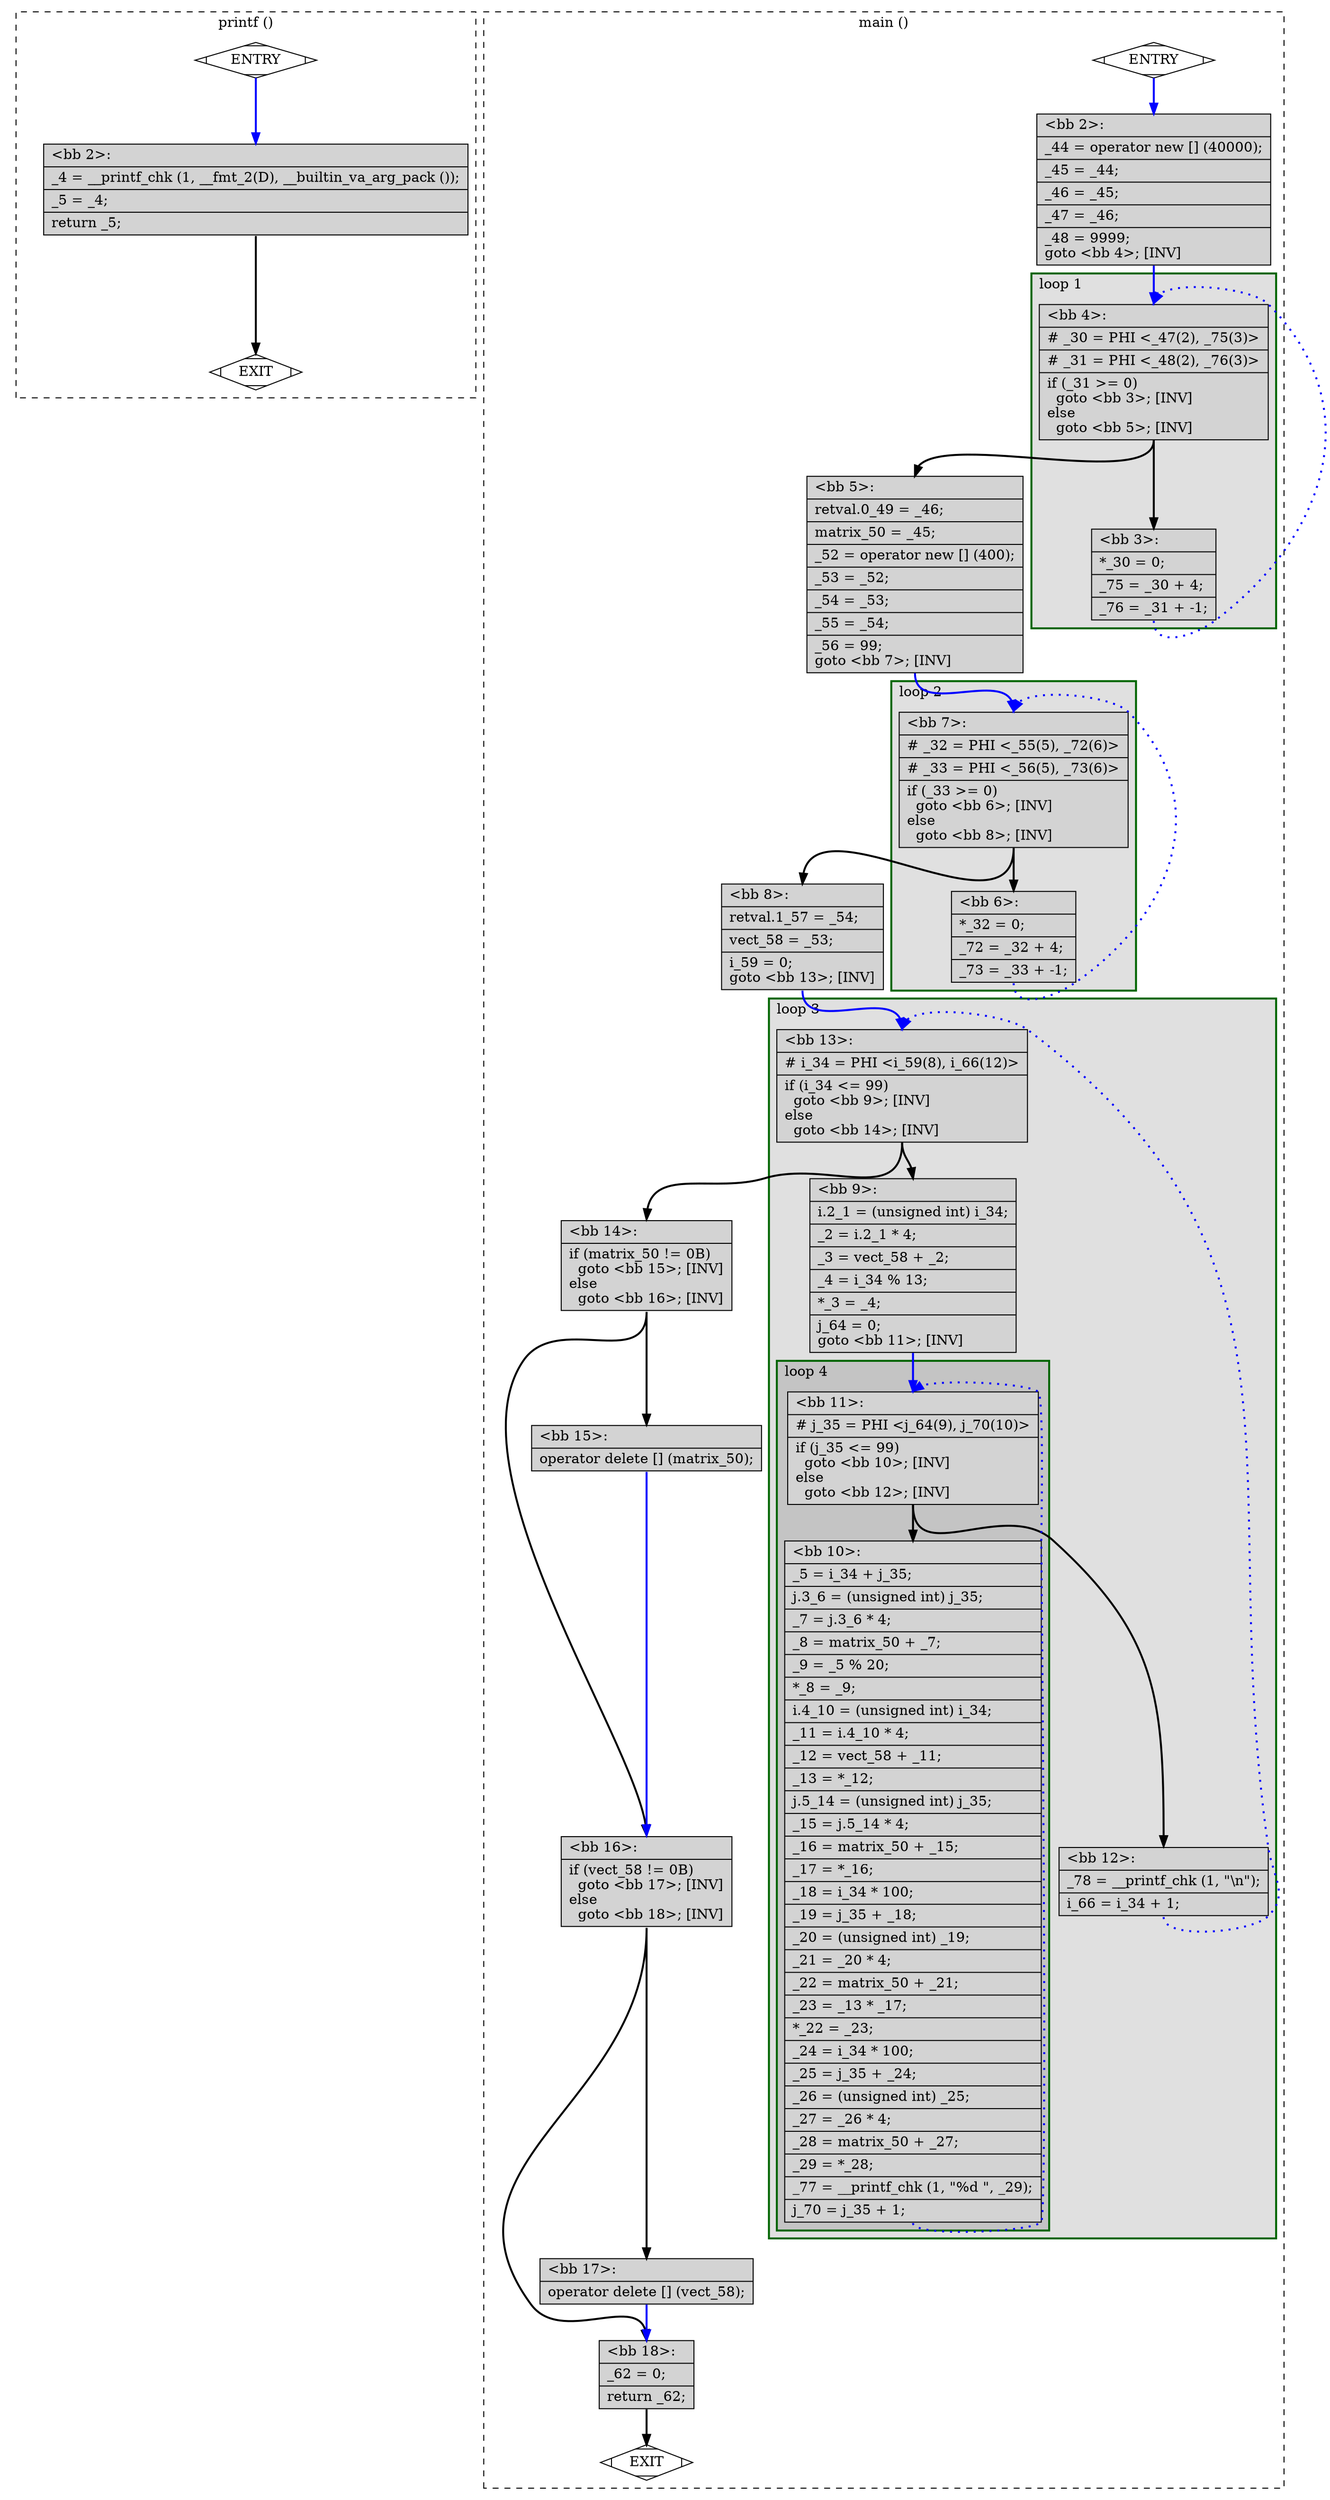digraph "a-matmul-v2.cpp.031t.objsz1" {
overlap=false;
subgraph "cluster_printf" {
	style="dashed";
	color="black";
	label="printf ()";
	fn_16_basic_block_0 [shape=Mdiamond,style=filled,fillcolor=white,label="ENTRY"];

	fn_16_basic_block_1 [shape=Mdiamond,style=filled,fillcolor=white,label="EXIT"];

	fn_16_basic_block_2 [shape=record,style=filled,fillcolor=lightgrey,label="{\<bb\ 2\>:\l\
|_4\ =\ __printf_chk\ (1,\ __fmt_2(D),\ __builtin_va_arg_pack\ ());\l\
|_5\ =\ _4;\l\
|return\ _5;\l\
}"];

	fn_16_basic_block_0:s -> fn_16_basic_block_2:n [style="solid,bold",color=blue,weight=100,constraint=true];
	fn_16_basic_block_2:s -> fn_16_basic_block_1:n [style="solid,bold",color=black,weight=10,constraint=true];
	fn_16_basic_block_0:s -> fn_16_basic_block_1:n [style="invis",constraint=true];
}
subgraph "cluster_main" {
	style="dashed";
	color="black";
	label="main ()";
	subgraph cluster_30_3 {
	style="filled";
	color="darkgreen";
	fillcolor="grey88";
	label="loop 3";
	labeljust=l;
	penwidth=2;
	subgraph cluster_30_4 {
	style="filled";
	color="darkgreen";
	fillcolor="grey77";
	label="loop 4";
	labeljust=l;
	penwidth=2;
	fn_30_basic_block_11 [shape=record,style=filled,fillcolor=lightgrey,label="{\<bb\ 11\>:\l\
|#\ j_35\ =\ PHI\ \<j_64(9),\ j_70(10)\>\l\
|if\ (j_35\ \<=\ 99)\l\
\ \ goto\ \<bb\ 10\>;\ [INV]\l\
else\l\
\ \ goto\ \<bb\ 12\>;\ [INV]\l\
}"];

	fn_30_basic_block_10 [shape=record,style=filled,fillcolor=lightgrey,label="{\<bb\ 10\>:\l\
|_5\ =\ i_34\ +\ j_35;\l\
|j.3_6\ =\ (unsigned\ int)\ j_35;\l\
|_7\ =\ j.3_6\ *\ 4;\l\
|_8\ =\ matrix_50\ +\ _7;\l\
|_9\ =\ _5\ %\ 20;\l\
|*_8\ =\ _9;\l\
|i.4_10\ =\ (unsigned\ int)\ i_34;\l\
|_11\ =\ i.4_10\ *\ 4;\l\
|_12\ =\ vect_58\ +\ _11;\l\
|_13\ =\ *_12;\l\
|j.5_14\ =\ (unsigned\ int)\ j_35;\l\
|_15\ =\ j.5_14\ *\ 4;\l\
|_16\ =\ matrix_50\ +\ _15;\l\
|_17\ =\ *_16;\l\
|_18\ =\ i_34\ *\ 100;\l\
|_19\ =\ j_35\ +\ _18;\l\
|_20\ =\ (unsigned\ int)\ _19;\l\
|_21\ =\ _20\ *\ 4;\l\
|_22\ =\ matrix_50\ +\ _21;\l\
|_23\ =\ _13\ *\ _17;\l\
|*_22\ =\ _23;\l\
|_24\ =\ i_34\ *\ 100;\l\
|_25\ =\ j_35\ +\ _24;\l\
|_26\ =\ (unsigned\ int)\ _25;\l\
|_27\ =\ _26\ *\ 4;\l\
|_28\ =\ matrix_50\ +\ _27;\l\
|_29\ =\ *_28;\l\
|_77\ =\ __printf_chk\ (1,\ \"%d\ \",\ _29);\l\
|j_70\ =\ j_35\ +\ 1;\l\
}"];

	}
	fn_30_basic_block_13 [shape=record,style=filled,fillcolor=lightgrey,label="{\<bb\ 13\>:\l\
|#\ i_34\ =\ PHI\ \<i_59(8),\ i_66(12)\>\l\
|if\ (i_34\ \<=\ 99)\l\
\ \ goto\ \<bb\ 9\>;\ [INV]\l\
else\l\
\ \ goto\ \<bb\ 14\>;\ [INV]\l\
}"];

	fn_30_basic_block_9 [shape=record,style=filled,fillcolor=lightgrey,label="{\<bb\ 9\>:\l\
|i.2_1\ =\ (unsigned\ int)\ i_34;\l\
|_2\ =\ i.2_1\ *\ 4;\l\
|_3\ =\ vect_58\ +\ _2;\l\
|_4\ =\ i_34\ %\ 13;\l\
|*_3\ =\ _4;\l\
|j_64\ =\ 0;\l\
goto\ \<bb\ 11\>;\ [INV]\l\
}"];

	fn_30_basic_block_12 [shape=record,style=filled,fillcolor=lightgrey,label="{\<bb\ 12\>:\l\
|_78\ =\ __printf_chk\ (1,\ \"\\n\");\l\
|i_66\ =\ i_34\ +\ 1;\l\
}"];

	}
	subgraph cluster_30_2 {
	style="filled";
	color="darkgreen";
	fillcolor="grey88";
	label="loop 2";
	labeljust=l;
	penwidth=2;
	fn_30_basic_block_7 [shape=record,style=filled,fillcolor=lightgrey,label="{\<bb\ 7\>:\l\
|#\ _32\ =\ PHI\ \<_55(5),\ _72(6)\>\l\
|#\ _33\ =\ PHI\ \<_56(5),\ _73(6)\>\l\
|if\ (_33\ \>=\ 0)\l\
\ \ goto\ \<bb\ 6\>;\ [INV]\l\
else\l\
\ \ goto\ \<bb\ 8\>;\ [INV]\l\
}"];

	fn_30_basic_block_6 [shape=record,style=filled,fillcolor=lightgrey,label="{\<bb\ 6\>:\l\
|*_32\ =\ 0;\l\
|_72\ =\ _32\ +\ 4;\l\
|_73\ =\ _33\ +\ -1;\l\
}"];

	}
	subgraph cluster_30_1 {
	style="filled";
	color="darkgreen";
	fillcolor="grey88";
	label="loop 1";
	labeljust=l;
	penwidth=2;
	fn_30_basic_block_4 [shape=record,style=filled,fillcolor=lightgrey,label="{\<bb\ 4\>:\l\
|#\ _30\ =\ PHI\ \<_47(2),\ _75(3)\>\l\
|#\ _31\ =\ PHI\ \<_48(2),\ _76(3)\>\l\
|if\ (_31\ \>=\ 0)\l\
\ \ goto\ \<bb\ 3\>;\ [INV]\l\
else\l\
\ \ goto\ \<bb\ 5\>;\ [INV]\l\
}"];

	fn_30_basic_block_3 [shape=record,style=filled,fillcolor=lightgrey,label="{\<bb\ 3\>:\l\
|*_30\ =\ 0;\l\
|_75\ =\ _30\ +\ 4;\l\
|_76\ =\ _31\ +\ -1;\l\
}"];

	}
	fn_30_basic_block_0 [shape=Mdiamond,style=filled,fillcolor=white,label="ENTRY"];

	fn_30_basic_block_1 [shape=Mdiamond,style=filled,fillcolor=white,label="EXIT"];

	fn_30_basic_block_2 [shape=record,style=filled,fillcolor=lightgrey,label="{\<bb\ 2\>:\l\
|_44\ =\ operator\ new\ []\ (40000);\l\
|_45\ =\ _44;\l\
|_46\ =\ _45;\l\
|_47\ =\ _46;\l\
|_48\ =\ 9999;\l\
goto\ \<bb\ 4\>;\ [INV]\l\
}"];

	fn_30_basic_block_5 [shape=record,style=filled,fillcolor=lightgrey,label="{\<bb\ 5\>:\l\
|retval.0_49\ =\ _46;\l\
|matrix_50\ =\ _45;\l\
|_52\ =\ operator\ new\ []\ (400);\l\
|_53\ =\ _52;\l\
|_54\ =\ _53;\l\
|_55\ =\ _54;\l\
|_56\ =\ 99;\l\
goto\ \<bb\ 7\>;\ [INV]\l\
}"];

	fn_30_basic_block_8 [shape=record,style=filled,fillcolor=lightgrey,label="{\<bb\ 8\>:\l\
|retval.1_57\ =\ _54;\l\
|vect_58\ =\ _53;\l\
|i_59\ =\ 0;\l\
goto\ \<bb\ 13\>;\ [INV]\l\
}"];

	fn_30_basic_block_14 [shape=record,style=filled,fillcolor=lightgrey,label="{\<bb\ 14\>:\l\
|if\ (matrix_50\ !=\ 0B)\l\
\ \ goto\ \<bb\ 15\>;\ [INV]\l\
else\l\
\ \ goto\ \<bb\ 16\>;\ [INV]\l\
}"];

	fn_30_basic_block_15 [shape=record,style=filled,fillcolor=lightgrey,label="{\<bb\ 15\>:\l\
|operator\ delete\ []\ (matrix_50);\l\
}"];

	fn_30_basic_block_16 [shape=record,style=filled,fillcolor=lightgrey,label="{\<bb\ 16\>:\l\
|if\ (vect_58\ !=\ 0B)\l\
\ \ goto\ \<bb\ 17\>;\ [INV]\l\
else\l\
\ \ goto\ \<bb\ 18\>;\ [INV]\l\
}"];

	fn_30_basic_block_17 [shape=record,style=filled,fillcolor=lightgrey,label="{\<bb\ 17\>:\l\
|operator\ delete\ []\ (vect_58);\l\
}"];

	fn_30_basic_block_18 [shape=record,style=filled,fillcolor=lightgrey,label="{\<bb\ 18\>:\l\
|_62\ =\ 0;\l\
|return\ _62;\l\
}"];

	fn_30_basic_block_0:s -> fn_30_basic_block_2:n [style="solid,bold",color=blue,weight=100,constraint=true];
	fn_30_basic_block_2:s -> fn_30_basic_block_4:n [style="solid,bold",color=blue,weight=100,constraint=true];
	fn_30_basic_block_3:s -> fn_30_basic_block_4:n [style="dotted,bold",color=blue,weight=10,constraint=false];
	fn_30_basic_block_4:s -> fn_30_basic_block_3:n [style="solid,bold",color=black,weight=10,constraint=true];
	fn_30_basic_block_4:s -> fn_30_basic_block_5:n [style="solid,bold",color=black,weight=10,constraint=true];
	fn_30_basic_block_5:s -> fn_30_basic_block_7:n [style="solid,bold",color=blue,weight=100,constraint=true];
	fn_30_basic_block_6:s -> fn_30_basic_block_7:n [style="dotted,bold",color=blue,weight=10,constraint=false];
	fn_30_basic_block_7:s -> fn_30_basic_block_6:n [style="solid,bold",color=black,weight=10,constraint=true];
	fn_30_basic_block_7:s -> fn_30_basic_block_8:n [style="solid,bold",color=black,weight=10,constraint=true];
	fn_30_basic_block_8:s -> fn_30_basic_block_13:n [style="solid,bold",color=blue,weight=100,constraint=true];
	fn_30_basic_block_9:s -> fn_30_basic_block_11:n [style="solid,bold",color=blue,weight=100,constraint=true];
	fn_30_basic_block_10:s -> fn_30_basic_block_11:n [style="dotted,bold",color=blue,weight=10,constraint=false];
	fn_30_basic_block_11:s -> fn_30_basic_block_10:n [style="solid,bold",color=black,weight=10,constraint=true];
	fn_30_basic_block_11:s -> fn_30_basic_block_12:n [style="solid,bold",color=black,weight=10,constraint=true];
	fn_30_basic_block_12:s -> fn_30_basic_block_13:n [style="dotted,bold",color=blue,weight=10,constraint=false];
	fn_30_basic_block_13:s -> fn_30_basic_block_9:n [style="solid,bold",color=black,weight=10,constraint=true];
	fn_30_basic_block_13:s -> fn_30_basic_block_14:n [style="solid,bold",color=black,weight=10,constraint=true];
	fn_30_basic_block_14:s -> fn_30_basic_block_15:n [style="solid,bold",color=black,weight=10,constraint=true];
	fn_30_basic_block_14:s -> fn_30_basic_block_16:n [style="solid,bold",color=black,weight=10,constraint=true];
	fn_30_basic_block_15:s -> fn_30_basic_block_16:n [style="solid,bold",color=blue,weight=100,constraint=true];
	fn_30_basic_block_16:s -> fn_30_basic_block_17:n [style="solid,bold",color=black,weight=10,constraint=true];
	fn_30_basic_block_16:s -> fn_30_basic_block_18:n [style="solid,bold",color=black,weight=10,constraint=true];
	fn_30_basic_block_17:s -> fn_30_basic_block_18:n [style="solid,bold",color=blue,weight=100,constraint=true];
	fn_30_basic_block_18:s -> fn_30_basic_block_1:n [style="solid,bold",color=black,weight=10,constraint=true];
	fn_30_basic_block_0:s -> fn_30_basic_block_1:n [style="invis",constraint=true];
}
}

